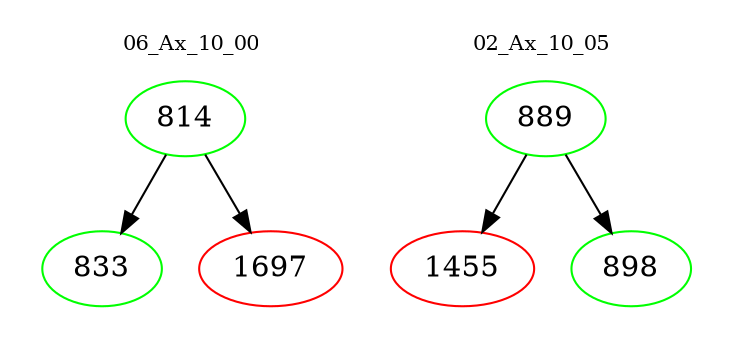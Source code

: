 digraph{
subgraph cluster_0 {
color = white
label = "06_Ax_10_00";
fontsize=10;
T0_814 [label="814", color="green"]
T0_814 -> T0_833 [color="black"]
T0_833 [label="833", color="green"]
T0_814 -> T0_1697 [color="black"]
T0_1697 [label="1697", color="red"]
}
subgraph cluster_1 {
color = white
label = "02_Ax_10_05";
fontsize=10;
T1_889 [label="889", color="green"]
T1_889 -> T1_1455 [color="black"]
T1_1455 [label="1455", color="red"]
T1_889 -> T1_898 [color="black"]
T1_898 [label="898", color="green"]
}
}
